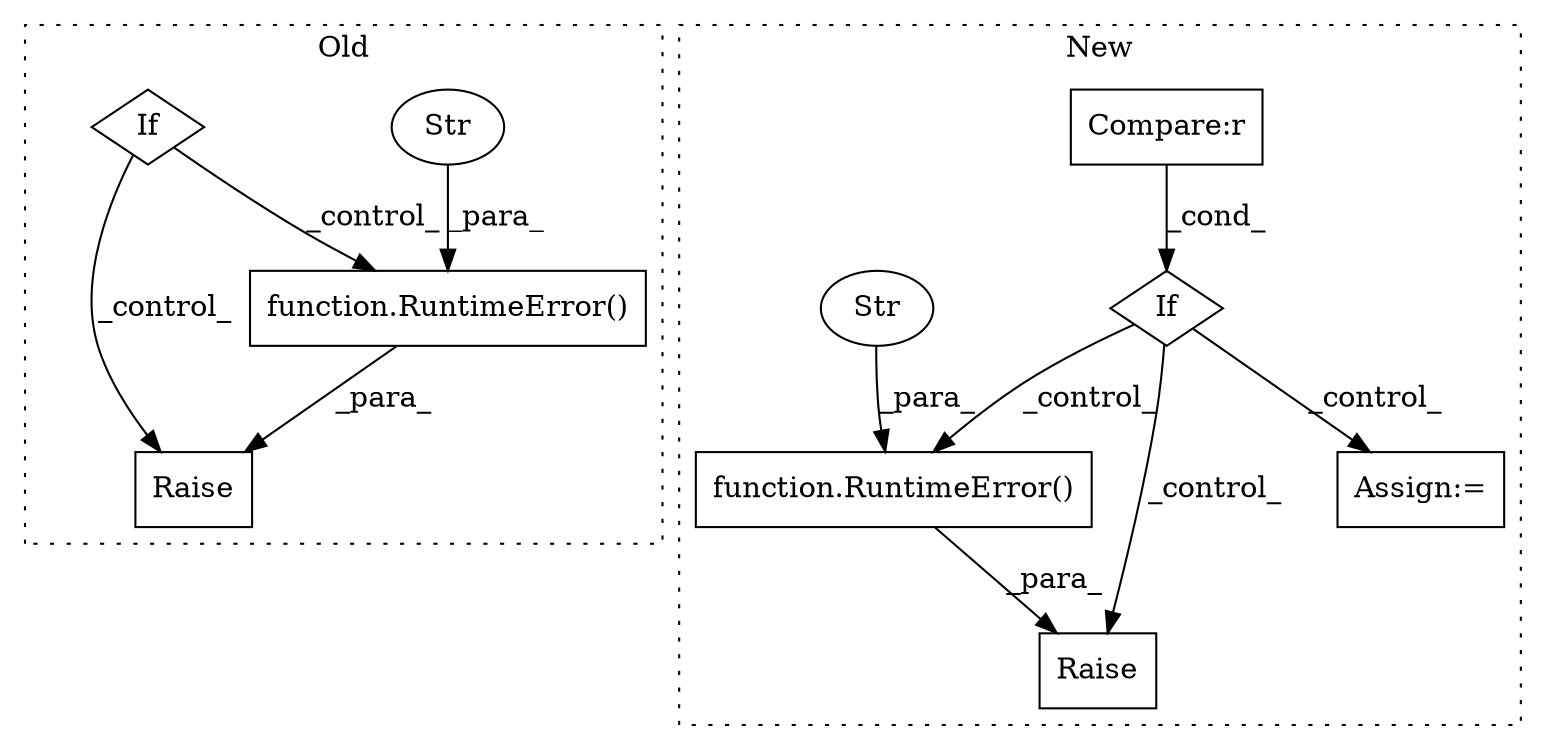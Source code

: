 digraph G {
subgraph cluster0 {
1 [label="function.RuntimeError()" a="75" s="1571,1653" l="13,1" shape="box"];
3 [label="Raise" a="91" s="1565" l="6" shape="box"];
5 [label="Str" a="66" s="1584" l="69" shape="ellipse"];
10 [label="If" a="96" s="1530" l="3" shape="diamond"];
label = "Old";
style="dotted";
}
subgraph cluster1 {
2 [label="Raise" a="91" s="2519" l="6" shape="box"];
4 [label="function.RuntimeError()" a="75" s="2525,2628" l="13,1" shape="box"];
6 [label="Str" a="66" s="2538" l="90" shape="ellipse"];
7 [label="If" a="96" s="2476" l="3" shape="diamond"];
8 [label="Compare:r" a="40" s="2479" l="30" shape="box"];
9 [label="Assign:=" a="68" s="2898" l="3" shape="box"];
label = "New";
style="dotted";
}
1 -> 3 [label="_para_"];
4 -> 2 [label="_para_"];
5 -> 1 [label="_para_"];
6 -> 4 [label="_para_"];
7 -> 2 [label="_control_"];
7 -> 9 [label="_control_"];
7 -> 4 [label="_control_"];
8 -> 7 [label="_cond_"];
10 -> 3 [label="_control_"];
10 -> 1 [label="_control_"];
}